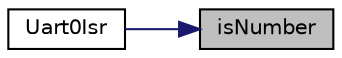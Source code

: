 digraph "isNumber"
{
 // LATEX_PDF_SIZE
  edge [fontname="Helvetica",fontsize="10",labelfontname="Helvetica",labelfontsize="10"];
  node [fontname="Helvetica",fontsize="10",shape=record];
  rankdir="RL";
  Node38 [label="isNumber",height=0.2,width=0.4,color="black", fillcolor="grey75", style="filled", fontcolor="black",tooltip="isNumber(char c)"];
  Node38 -> Node39 [dir="back",color="midnightblue",fontsize="10",style="solid",fontname="Helvetica"];
  Node39 [label="Uart0Isr",height=0.2,width=0.4,color="black", fillcolor="white", style="filled",URL="$tm4c123gh6pm__startup__ccs_8c.html#affa7c2cc09d04fc57b05c5644b1c8a68",tooltip="Uart0Isr(void)"];
}
